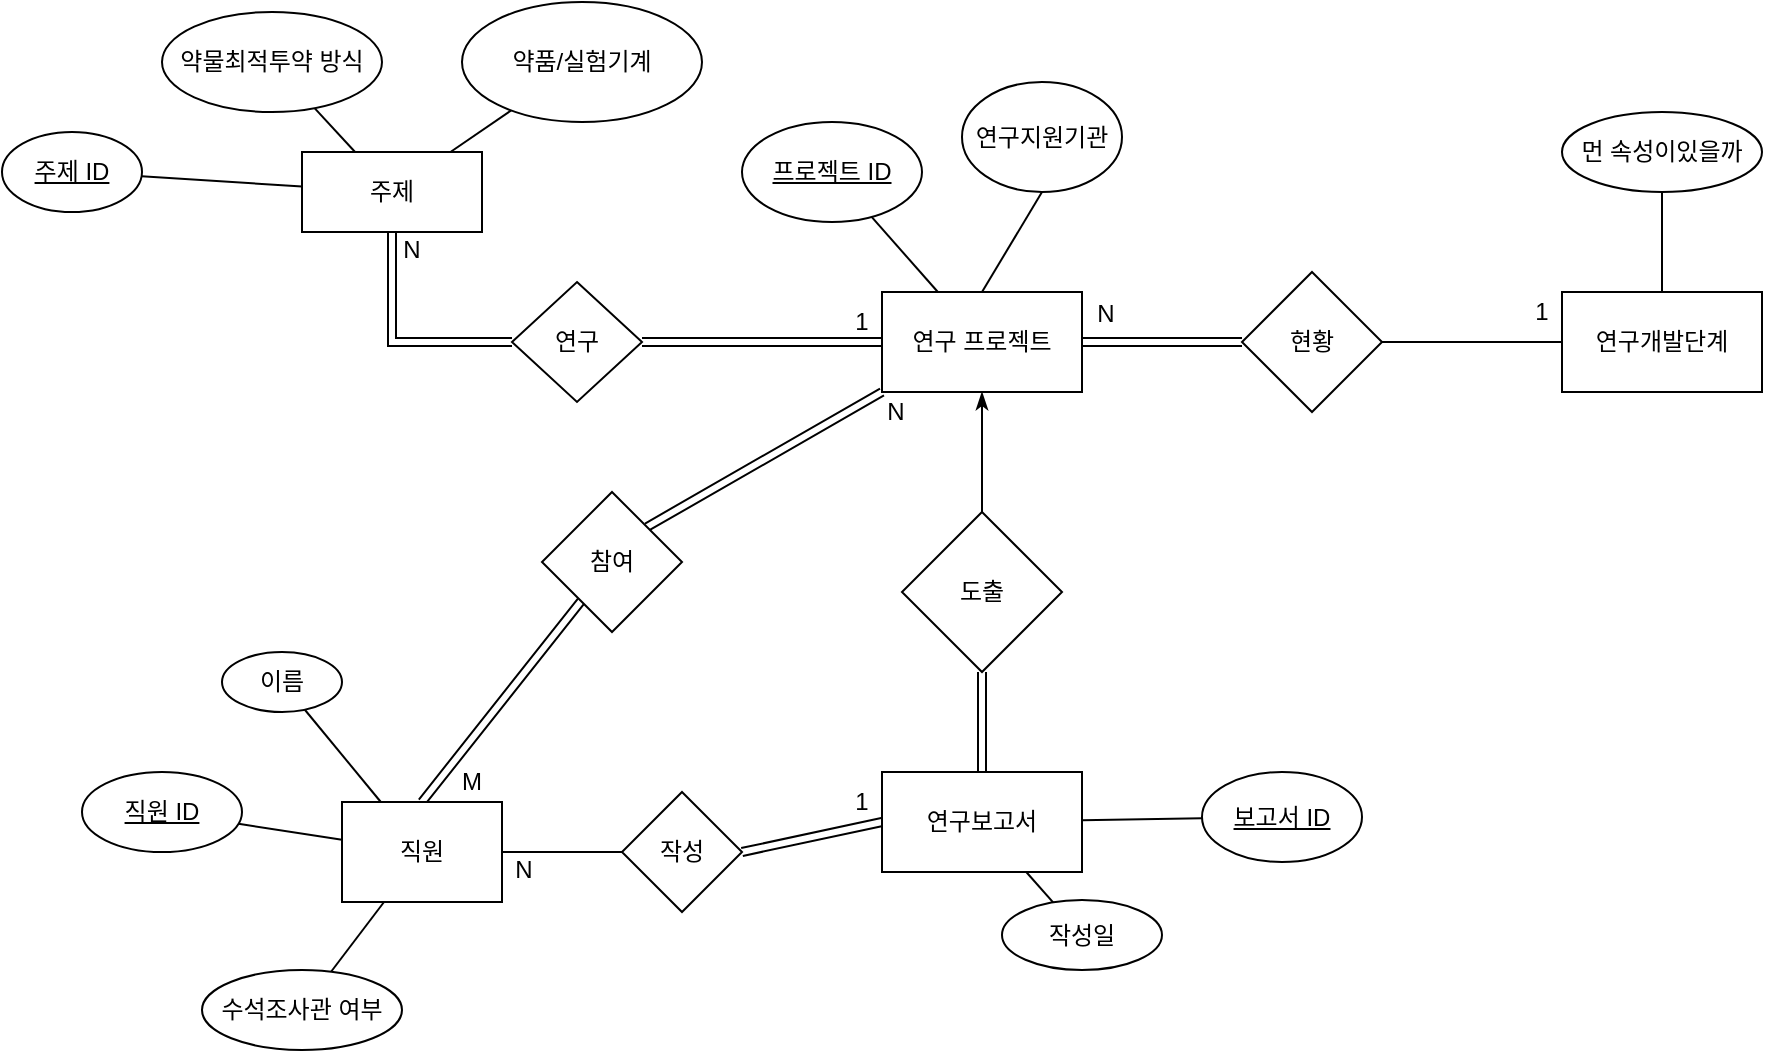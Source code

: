 <mxfile version="20.5.3" type="github">
  <diagram id="vzUAhLUFLshb-A-DB3ks" name="Page-1">
    <mxGraphModel dx="1868" dy="598" grid="1" gridSize="10" guides="1" tooltips="1" connect="1" arrows="1" fold="1" page="1" pageScale="1" pageWidth="850" pageHeight="1100" math="0" shadow="0">
      <root>
        <mxCell id="0" />
        <mxCell id="1" parent="0" />
        <mxCell id="ZPAmYN_CkGYpbZMgs9YU-15" style="rounded=0;orthogonalLoop=1;jettySize=auto;html=1;exitX=0.5;exitY=0;exitDx=0;exitDy=0;entryX=0.5;entryY=1;entryDx=0;entryDy=0;endArrow=none;endFill=0;" edge="1" parent="1" source="ZPAmYN_CkGYpbZMgs9YU-1" target="ZPAmYN_CkGYpbZMgs9YU-3">
          <mxGeometry relative="1" as="geometry" />
        </mxCell>
        <mxCell id="ZPAmYN_CkGYpbZMgs9YU-18" value="" style="edgeStyle=orthogonalEdgeStyle;rounded=0;orthogonalLoop=1;jettySize=auto;html=1;endArrow=none;endFill=0;entryX=0.5;entryY=1;entryDx=0;entryDy=0;startArrow=none;shape=link;" edge="1" parent="1" source="ZPAmYN_CkGYpbZMgs9YU-53" target="ZPAmYN_CkGYpbZMgs9YU-19">
          <mxGeometry relative="1" as="geometry">
            <mxPoint x="270" y="410" as="targetPoint" />
          </mxGeometry>
        </mxCell>
        <mxCell id="ZPAmYN_CkGYpbZMgs9YU-67" value="" style="edgeStyle=none;rounded=0;orthogonalLoop=1;jettySize=auto;html=1;endArrow=none;endFill=0;" edge="1" parent="1" source="ZPAmYN_CkGYpbZMgs9YU-1" target="ZPAmYN_CkGYpbZMgs9YU-66">
          <mxGeometry relative="1" as="geometry" />
        </mxCell>
        <mxCell id="ZPAmYN_CkGYpbZMgs9YU-69" style="edgeStyle=none;rounded=0;orthogonalLoop=1;jettySize=auto;html=1;exitX=1;exitY=0.5;exitDx=0;exitDy=0;entryX=0;entryY=0.5;entryDx=0;entryDy=0;endArrow=none;endFill=0;shape=link;" edge="1" parent="1" source="ZPAmYN_CkGYpbZMgs9YU-1" target="ZPAmYN_CkGYpbZMgs9YU-68">
          <mxGeometry relative="1" as="geometry" />
        </mxCell>
        <mxCell id="ZPAmYN_CkGYpbZMgs9YU-1" value="연구 프로젝트" style="rounded=0;whiteSpace=wrap;html=1;" vertex="1" parent="1">
          <mxGeometry x="350" y="450" width="100" height="50" as="geometry" />
        </mxCell>
        <mxCell id="ZPAmYN_CkGYpbZMgs9YU-3" value="연구지원기관" style="ellipse;whiteSpace=wrap;html=1;" vertex="1" parent="1">
          <mxGeometry x="390" y="345" width="80" height="55" as="geometry" />
        </mxCell>
        <mxCell id="ZPAmYN_CkGYpbZMgs9YU-13" value="" style="edgeStyle=orthogonalEdgeStyle;rounded=0;orthogonalLoop=1;jettySize=auto;html=1;endArrow=none;endFill=0;" edge="1" parent="1" source="ZPAmYN_CkGYpbZMgs9YU-5" target="ZPAmYN_CkGYpbZMgs9YU-12">
          <mxGeometry relative="1" as="geometry" />
        </mxCell>
        <mxCell id="ZPAmYN_CkGYpbZMgs9YU-5" value="연구개발단계" style="rounded=0;whiteSpace=wrap;html=1;" vertex="1" parent="1">
          <mxGeometry x="690" y="450" width="100" height="50" as="geometry" />
        </mxCell>
        <mxCell id="ZPAmYN_CkGYpbZMgs9YU-12" value="먼 속성이있을까" style="ellipse;whiteSpace=wrap;html=1;rounded=0;" vertex="1" parent="1">
          <mxGeometry x="690" y="360" width="100" height="40" as="geometry" />
        </mxCell>
        <mxCell id="ZPAmYN_CkGYpbZMgs9YU-22" value="" style="edgeStyle=none;rounded=0;orthogonalLoop=1;jettySize=auto;html=1;endArrow=none;endFill=0;" edge="1" parent="1" source="ZPAmYN_CkGYpbZMgs9YU-19" target="ZPAmYN_CkGYpbZMgs9YU-21">
          <mxGeometry relative="1" as="geometry" />
        </mxCell>
        <mxCell id="ZPAmYN_CkGYpbZMgs9YU-24" value="" style="edgeStyle=none;rounded=0;orthogonalLoop=1;jettySize=auto;html=1;endArrow=none;endFill=0;" edge="1" parent="1" source="ZPAmYN_CkGYpbZMgs9YU-19" target="ZPAmYN_CkGYpbZMgs9YU-23">
          <mxGeometry relative="1" as="geometry" />
        </mxCell>
        <mxCell id="ZPAmYN_CkGYpbZMgs9YU-74" value="" style="edgeStyle=none;rounded=0;orthogonalLoop=1;jettySize=auto;html=1;endArrow=none;endFill=0;" edge="1" parent="1" source="ZPAmYN_CkGYpbZMgs9YU-19" target="ZPAmYN_CkGYpbZMgs9YU-73">
          <mxGeometry relative="1" as="geometry" />
        </mxCell>
        <mxCell id="ZPAmYN_CkGYpbZMgs9YU-19" value="주제" style="rounded=0;whiteSpace=wrap;html=1;" vertex="1" parent="1">
          <mxGeometry x="60" y="380" width="90" height="40" as="geometry" />
        </mxCell>
        <mxCell id="ZPAmYN_CkGYpbZMgs9YU-21" value="약물최적투약 방식" style="ellipse;whiteSpace=wrap;html=1;rounded=0;" vertex="1" parent="1">
          <mxGeometry x="-10" y="310" width="110" height="50" as="geometry" />
        </mxCell>
        <mxCell id="ZPAmYN_CkGYpbZMgs9YU-23" value="약품/실험기계" style="ellipse;whiteSpace=wrap;html=1;rounded=0;" vertex="1" parent="1">
          <mxGeometry x="140" y="305" width="120" height="60" as="geometry" />
        </mxCell>
        <mxCell id="ZPAmYN_CkGYpbZMgs9YU-33" value="" style="edgeStyle=none;rounded=0;orthogonalLoop=1;jettySize=auto;html=1;endArrow=none;endFill=0;" edge="1" parent="1" source="ZPAmYN_CkGYpbZMgs9YU-25" target="ZPAmYN_CkGYpbZMgs9YU-32">
          <mxGeometry relative="1" as="geometry" />
        </mxCell>
        <mxCell id="ZPAmYN_CkGYpbZMgs9YU-40" value="" style="edgeStyle=none;rounded=0;orthogonalLoop=1;jettySize=auto;html=1;endArrow=none;endFill=0;" edge="1" parent="1" source="ZPAmYN_CkGYpbZMgs9YU-25" target="ZPAmYN_CkGYpbZMgs9YU-39">
          <mxGeometry relative="1" as="geometry" />
        </mxCell>
        <mxCell id="ZPAmYN_CkGYpbZMgs9YU-25" value="연구보고서" style="rounded=0;whiteSpace=wrap;html=1;" vertex="1" parent="1">
          <mxGeometry x="350" y="690" width="100" height="50" as="geometry" />
        </mxCell>
        <mxCell id="ZPAmYN_CkGYpbZMgs9YU-29" style="edgeStyle=none;rounded=0;orthogonalLoop=1;jettySize=auto;html=1;exitX=0.5;exitY=1;exitDx=0;exitDy=0;entryX=0.5;entryY=0;entryDx=0;entryDy=0;endArrow=none;endFill=0;shape=link;" edge="1" parent="1" source="ZPAmYN_CkGYpbZMgs9YU-27" target="ZPAmYN_CkGYpbZMgs9YU-25">
          <mxGeometry relative="1" as="geometry" />
        </mxCell>
        <mxCell id="ZPAmYN_CkGYpbZMgs9YU-57" style="edgeStyle=none;rounded=0;orthogonalLoop=1;jettySize=auto;html=1;exitX=0.5;exitY=0;exitDx=0;exitDy=0;entryX=0.5;entryY=1;entryDx=0;entryDy=0;endArrow=classicThin;endFill=1;" edge="1" parent="1" source="ZPAmYN_CkGYpbZMgs9YU-27" target="ZPAmYN_CkGYpbZMgs9YU-1">
          <mxGeometry relative="1" as="geometry" />
        </mxCell>
        <mxCell id="ZPAmYN_CkGYpbZMgs9YU-27" value="도출" style="rhombus;whiteSpace=wrap;html=1;" vertex="1" parent="1">
          <mxGeometry x="360" y="560" width="80" height="80" as="geometry" />
        </mxCell>
        <mxCell id="ZPAmYN_CkGYpbZMgs9YU-32" value="작성일" style="ellipse;whiteSpace=wrap;html=1;rounded=0;" vertex="1" parent="1">
          <mxGeometry x="410" y="754" width="80" height="35" as="geometry" />
        </mxCell>
        <mxCell id="ZPAmYN_CkGYpbZMgs9YU-42" value="" style="edgeStyle=none;rounded=0;orthogonalLoop=1;jettySize=auto;html=1;endArrow=none;endFill=0;" edge="1" parent="1" source="ZPAmYN_CkGYpbZMgs9YU-38" target="ZPAmYN_CkGYpbZMgs9YU-41">
          <mxGeometry relative="1" as="geometry" />
        </mxCell>
        <mxCell id="ZPAmYN_CkGYpbZMgs9YU-44" value="" style="edgeStyle=none;rounded=0;orthogonalLoop=1;jettySize=auto;html=1;endArrow=none;endFill=0;" edge="1" parent="1" source="ZPAmYN_CkGYpbZMgs9YU-38" target="ZPAmYN_CkGYpbZMgs9YU-43">
          <mxGeometry relative="1" as="geometry" />
        </mxCell>
        <mxCell id="ZPAmYN_CkGYpbZMgs9YU-49" style="edgeStyle=none;rounded=0;orthogonalLoop=1;jettySize=auto;html=1;exitX=0.5;exitY=0;exitDx=0;exitDy=0;endArrow=none;endFill=0;shape=link;" edge="1" parent="1" source="ZPAmYN_CkGYpbZMgs9YU-38" target="ZPAmYN_CkGYpbZMgs9YU-47">
          <mxGeometry relative="1" as="geometry" />
        </mxCell>
        <mxCell id="ZPAmYN_CkGYpbZMgs9YU-62" style="edgeStyle=none;rounded=0;orthogonalLoop=1;jettySize=auto;html=1;exitX=1;exitY=0.5;exitDx=0;exitDy=0;entryX=0;entryY=0.5;entryDx=0;entryDy=0;endArrow=none;endFill=0;" edge="1" parent="1" source="ZPAmYN_CkGYpbZMgs9YU-38" target="ZPAmYN_CkGYpbZMgs9YU-61">
          <mxGeometry relative="1" as="geometry" />
        </mxCell>
        <mxCell id="ZPAmYN_CkGYpbZMgs9YU-76" value="" style="edgeStyle=none;rounded=0;orthogonalLoop=1;jettySize=auto;html=1;endArrow=none;endFill=0;" edge="1" parent="1" source="ZPAmYN_CkGYpbZMgs9YU-38" target="ZPAmYN_CkGYpbZMgs9YU-75">
          <mxGeometry relative="1" as="geometry" />
        </mxCell>
        <mxCell id="ZPAmYN_CkGYpbZMgs9YU-38" value="직원" style="rounded=0;whiteSpace=wrap;html=1;" vertex="1" parent="1">
          <mxGeometry x="80" y="705" width="80" height="50" as="geometry" />
        </mxCell>
        <mxCell id="ZPAmYN_CkGYpbZMgs9YU-39" value="&lt;u&gt;보고서 ID&lt;/u&gt;" style="ellipse;whiteSpace=wrap;html=1;rounded=0;" vertex="1" parent="1">
          <mxGeometry x="510" y="690" width="80" height="45" as="geometry" />
        </mxCell>
        <mxCell id="ZPAmYN_CkGYpbZMgs9YU-41" value="&lt;u&gt;직원 ID&lt;/u&gt;" style="ellipse;whiteSpace=wrap;html=1;rounded=0;" vertex="1" parent="1">
          <mxGeometry x="-50" y="690" width="80" height="40" as="geometry" />
        </mxCell>
        <mxCell id="ZPAmYN_CkGYpbZMgs9YU-43" value="이름" style="ellipse;whiteSpace=wrap;html=1;rounded=0;" vertex="1" parent="1">
          <mxGeometry x="20" y="630" width="60" height="30" as="geometry" />
        </mxCell>
        <mxCell id="ZPAmYN_CkGYpbZMgs9YU-50" style="edgeStyle=none;rounded=0;orthogonalLoop=1;jettySize=auto;html=1;exitX=1;exitY=0;exitDx=0;exitDy=0;entryX=0;entryY=1;entryDx=0;entryDy=0;endArrow=none;endFill=0;shape=link;" edge="1" parent="1" source="ZPAmYN_CkGYpbZMgs9YU-47" target="ZPAmYN_CkGYpbZMgs9YU-1">
          <mxGeometry relative="1" as="geometry" />
        </mxCell>
        <mxCell id="ZPAmYN_CkGYpbZMgs9YU-47" value="참여" style="rhombus;whiteSpace=wrap;html=1;" vertex="1" parent="1">
          <mxGeometry x="180" y="550" width="70" height="70" as="geometry" />
        </mxCell>
        <mxCell id="ZPAmYN_CkGYpbZMgs9YU-51" value="M" style="text;html=1;strokeColor=none;fillColor=none;align=center;verticalAlign=middle;whiteSpace=wrap;rounded=0;" vertex="1" parent="1">
          <mxGeometry x="115" y="680" width="60" height="30" as="geometry" />
        </mxCell>
        <mxCell id="ZPAmYN_CkGYpbZMgs9YU-52" value="N" style="text;html=1;strokeColor=none;fillColor=none;align=center;verticalAlign=middle;whiteSpace=wrap;rounded=0;" vertex="1" parent="1">
          <mxGeometry x="327" y="495" width="60" height="30" as="geometry" />
        </mxCell>
        <mxCell id="ZPAmYN_CkGYpbZMgs9YU-53" value="연구" style="rhombus;whiteSpace=wrap;html=1;" vertex="1" parent="1">
          <mxGeometry x="165" y="445" width="65" height="60" as="geometry" />
        </mxCell>
        <mxCell id="ZPAmYN_CkGYpbZMgs9YU-54" value="" style="rounded=0;orthogonalLoop=1;jettySize=auto;html=1;endArrow=none;endFill=0;entryX=1;entryY=0.5;entryDx=0;entryDy=0;exitX=0;exitY=0.5;exitDx=0;exitDy=0;shape=link;" edge="1" parent="1" source="ZPAmYN_CkGYpbZMgs9YU-1" target="ZPAmYN_CkGYpbZMgs9YU-53">
          <mxGeometry relative="1" as="geometry">
            <mxPoint x="340" y="475" as="sourcePoint" />
            <mxPoint x="105" y="420" as="targetPoint" />
          </mxGeometry>
        </mxCell>
        <mxCell id="ZPAmYN_CkGYpbZMgs9YU-55" style="edgeStyle=none;shape=link;rounded=0;orthogonalLoop=1;jettySize=auto;html=1;entryX=0;entryY=0.5;entryDx=0;entryDy=0;endArrow=none;endFill=0;" edge="1" parent="1" source="ZPAmYN_CkGYpbZMgs9YU-1" target="ZPAmYN_CkGYpbZMgs9YU-1">
          <mxGeometry relative="1" as="geometry" />
        </mxCell>
        <mxCell id="ZPAmYN_CkGYpbZMgs9YU-56" value="1" style="text;html=1;strokeColor=none;fillColor=none;align=center;verticalAlign=middle;whiteSpace=wrap;rounded=0;" vertex="1" parent="1">
          <mxGeometry x="310" y="450" width="60" height="30" as="geometry" />
        </mxCell>
        <mxCell id="ZPAmYN_CkGYpbZMgs9YU-58" value="N" style="text;html=1;strokeColor=none;fillColor=none;align=center;verticalAlign=middle;whiteSpace=wrap;rounded=0;" vertex="1" parent="1">
          <mxGeometry x="85" y="413.5" width="60" height="30" as="geometry" />
        </mxCell>
        <mxCell id="ZPAmYN_CkGYpbZMgs9YU-63" style="edgeStyle=none;rounded=0;orthogonalLoop=1;jettySize=auto;html=1;exitX=1;exitY=0.5;exitDx=0;exitDy=0;entryX=0;entryY=0.5;entryDx=0;entryDy=0;endArrow=none;endFill=0;shape=link;" edge="1" parent="1" source="ZPAmYN_CkGYpbZMgs9YU-61" target="ZPAmYN_CkGYpbZMgs9YU-25">
          <mxGeometry relative="1" as="geometry" />
        </mxCell>
        <mxCell id="ZPAmYN_CkGYpbZMgs9YU-61" value="작성" style="rhombus;whiteSpace=wrap;html=1;" vertex="1" parent="1">
          <mxGeometry x="220" y="700" width="60" height="60" as="geometry" />
        </mxCell>
        <mxCell id="ZPAmYN_CkGYpbZMgs9YU-64" value="N" style="text;html=1;strokeColor=none;fillColor=none;align=center;verticalAlign=middle;whiteSpace=wrap;rounded=0;" vertex="1" parent="1">
          <mxGeometry x="141" y="724" width="60" height="30" as="geometry" />
        </mxCell>
        <mxCell id="ZPAmYN_CkGYpbZMgs9YU-65" value="1" style="text;html=1;strokeColor=none;fillColor=none;align=center;verticalAlign=middle;whiteSpace=wrap;rounded=0;" vertex="1" parent="1">
          <mxGeometry x="310" y="690" width="60" height="30" as="geometry" />
        </mxCell>
        <mxCell id="ZPAmYN_CkGYpbZMgs9YU-66" value="&lt;u&gt;프로젝트 ID&lt;/u&gt;" style="ellipse;whiteSpace=wrap;html=1;rounded=0;" vertex="1" parent="1">
          <mxGeometry x="280" y="365" width="90" height="50" as="geometry" />
        </mxCell>
        <mxCell id="ZPAmYN_CkGYpbZMgs9YU-70" style="edgeStyle=none;rounded=0;orthogonalLoop=1;jettySize=auto;html=1;exitX=1;exitY=0.5;exitDx=0;exitDy=0;entryX=0;entryY=0.5;entryDx=0;entryDy=0;endArrow=none;endFill=0;" edge="1" parent="1" source="ZPAmYN_CkGYpbZMgs9YU-68" target="ZPAmYN_CkGYpbZMgs9YU-5">
          <mxGeometry relative="1" as="geometry" />
        </mxCell>
        <mxCell id="ZPAmYN_CkGYpbZMgs9YU-68" value="현황" style="rhombus;whiteSpace=wrap;html=1;" vertex="1" parent="1">
          <mxGeometry x="530" y="440" width="70" height="70" as="geometry" />
        </mxCell>
        <mxCell id="ZPAmYN_CkGYpbZMgs9YU-71" value="1" style="text;html=1;strokeColor=none;fillColor=none;align=center;verticalAlign=middle;whiteSpace=wrap;rounded=0;" vertex="1" parent="1">
          <mxGeometry x="650" y="445" width="60" height="30" as="geometry" />
        </mxCell>
        <mxCell id="ZPAmYN_CkGYpbZMgs9YU-72" value="N" style="text;html=1;strokeColor=none;fillColor=none;align=center;verticalAlign=middle;whiteSpace=wrap;rounded=0;" vertex="1" parent="1">
          <mxGeometry x="432" y="446" width="60" height="30" as="geometry" />
        </mxCell>
        <mxCell id="ZPAmYN_CkGYpbZMgs9YU-73" value="&lt;u&gt;주제 ID&lt;/u&gt;" style="ellipse;whiteSpace=wrap;html=1;rounded=0;" vertex="1" parent="1">
          <mxGeometry x="-90" y="370" width="70" height="40" as="geometry" />
        </mxCell>
        <mxCell id="ZPAmYN_CkGYpbZMgs9YU-75" value="수석조사관 여부" style="ellipse;whiteSpace=wrap;html=1;rounded=0;" vertex="1" parent="1">
          <mxGeometry x="10" y="789" width="100" height="40" as="geometry" />
        </mxCell>
      </root>
    </mxGraphModel>
  </diagram>
</mxfile>
